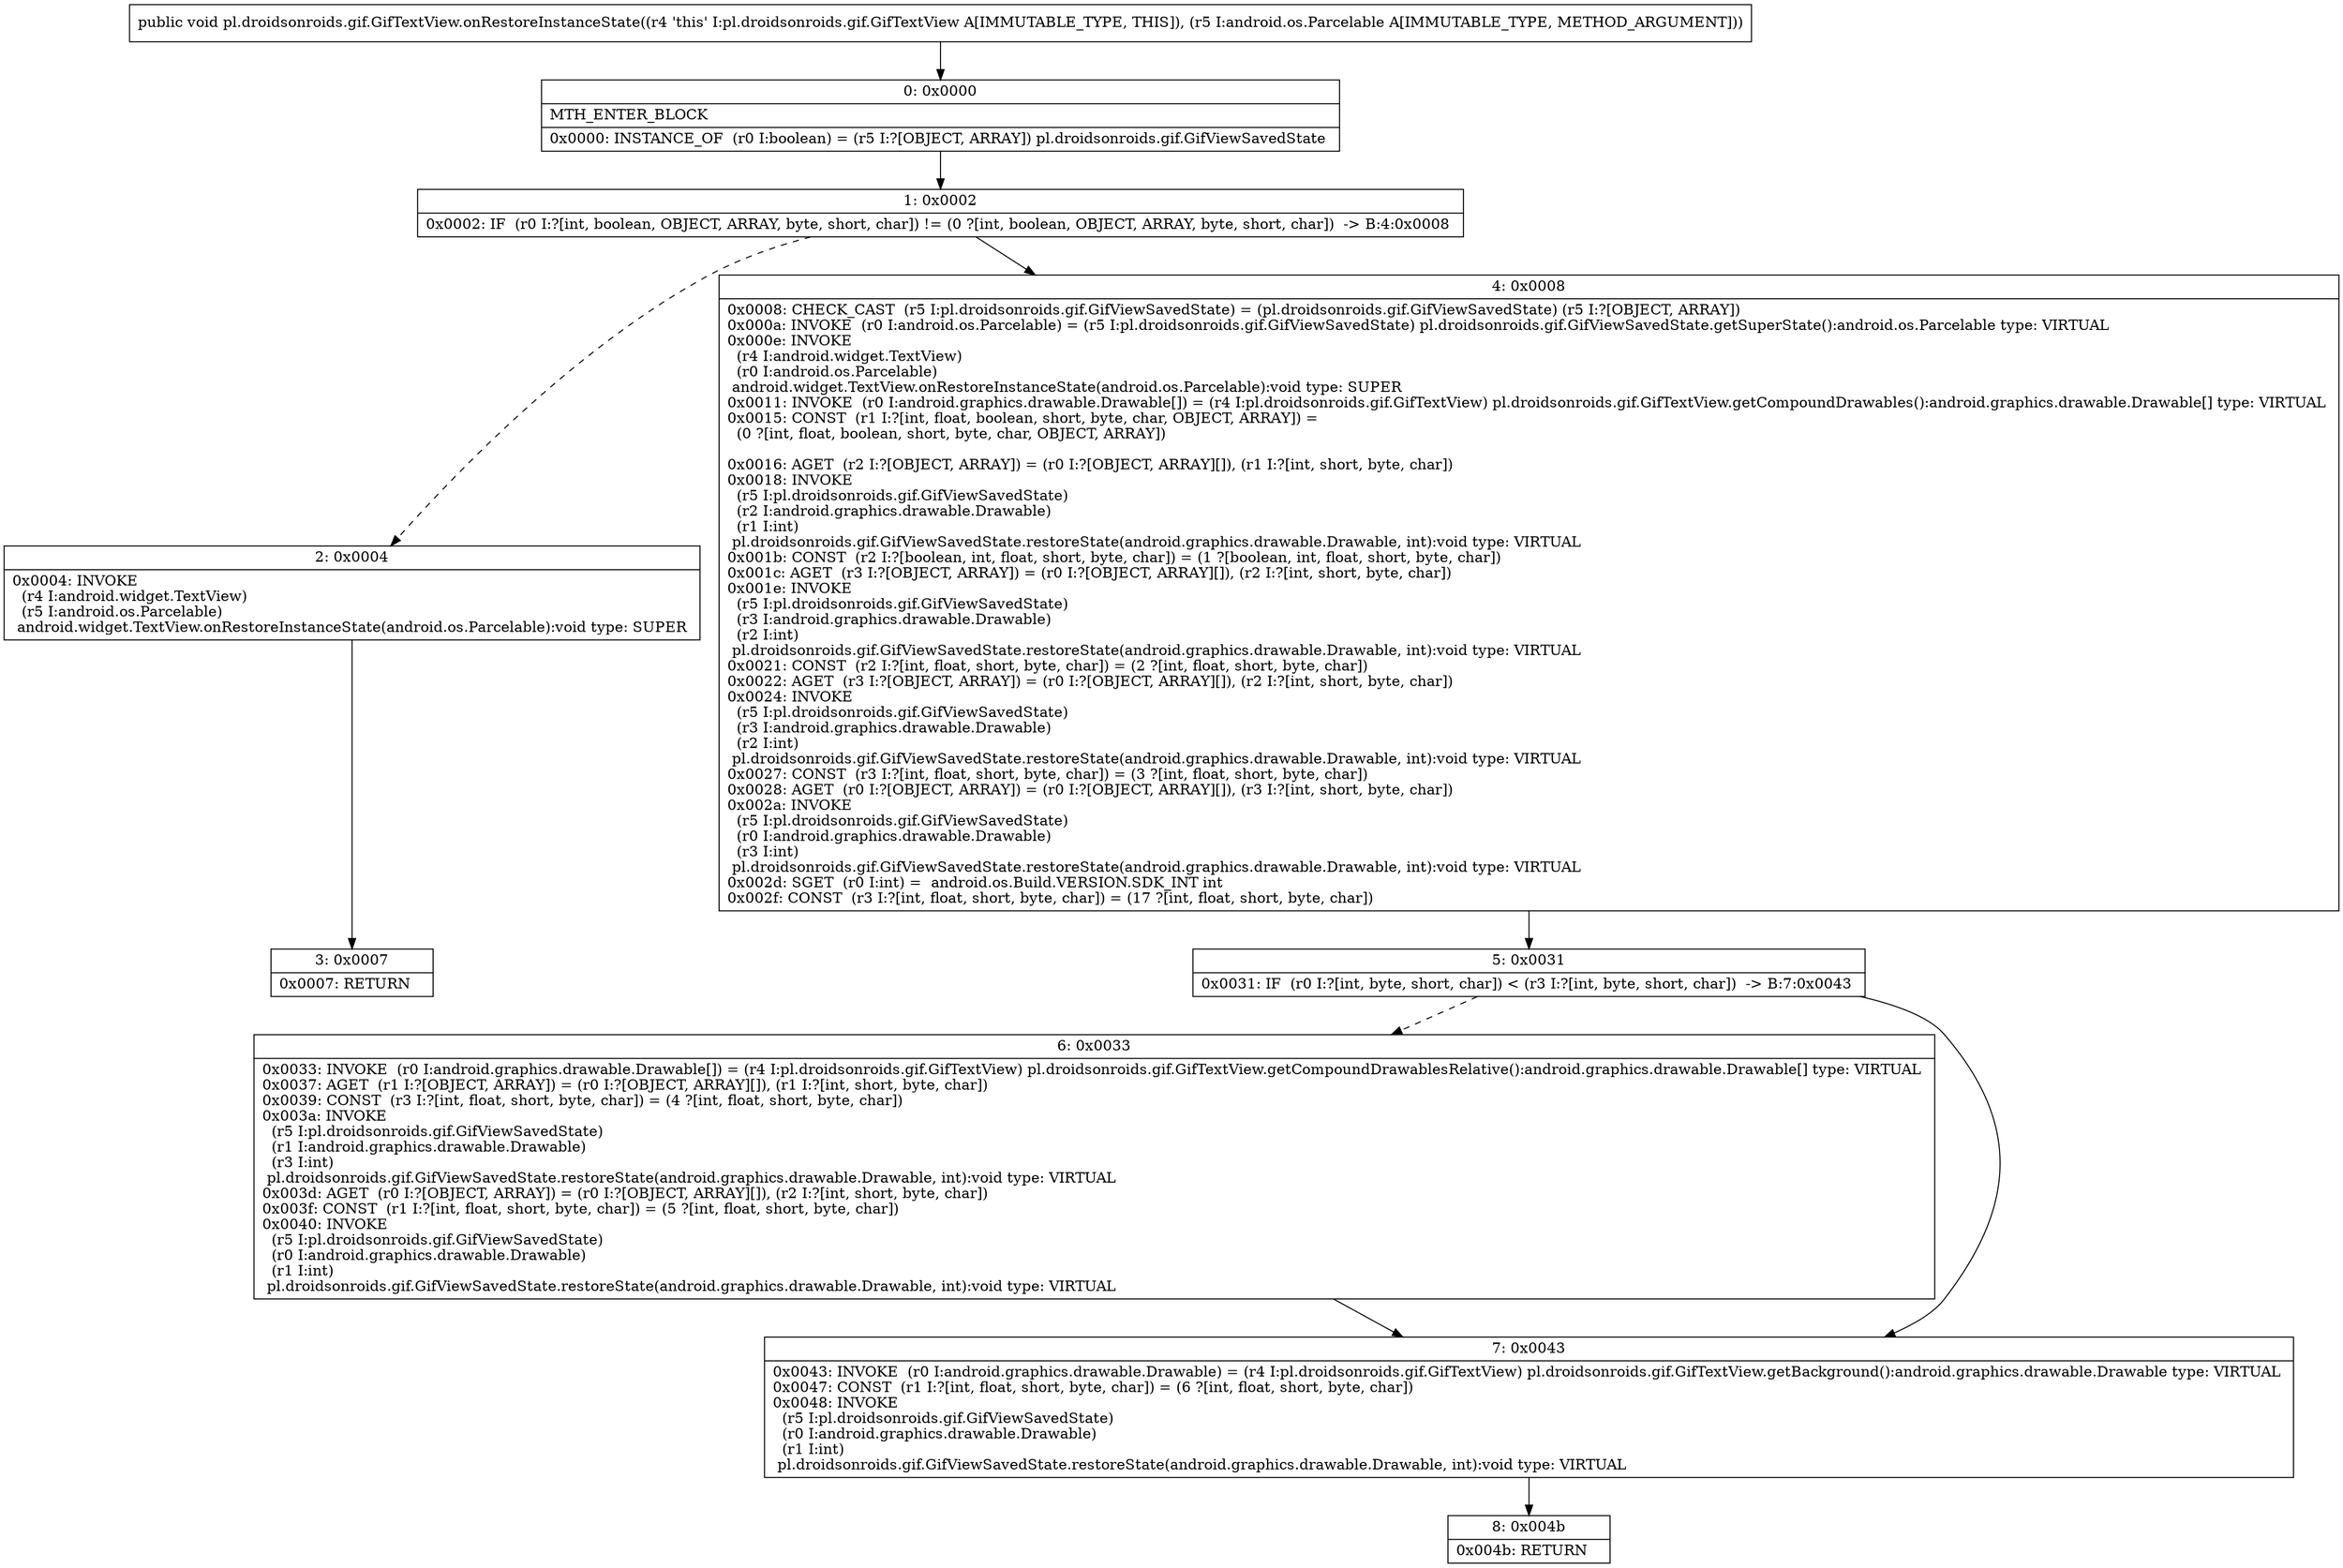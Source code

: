 digraph "CFG forpl.droidsonroids.gif.GifTextView.onRestoreInstanceState(Landroid\/os\/Parcelable;)V" {
Node_0 [shape=record,label="{0\:\ 0x0000|MTH_ENTER_BLOCK\l|0x0000: INSTANCE_OF  (r0 I:boolean) = (r5 I:?[OBJECT, ARRAY]) pl.droidsonroids.gif.GifViewSavedState \l}"];
Node_1 [shape=record,label="{1\:\ 0x0002|0x0002: IF  (r0 I:?[int, boolean, OBJECT, ARRAY, byte, short, char]) != (0 ?[int, boolean, OBJECT, ARRAY, byte, short, char])  \-\> B:4:0x0008 \l}"];
Node_2 [shape=record,label="{2\:\ 0x0004|0x0004: INVOKE  \l  (r4 I:android.widget.TextView)\l  (r5 I:android.os.Parcelable)\l android.widget.TextView.onRestoreInstanceState(android.os.Parcelable):void type: SUPER \l}"];
Node_3 [shape=record,label="{3\:\ 0x0007|0x0007: RETURN   \l}"];
Node_4 [shape=record,label="{4\:\ 0x0008|0x0008: CHECK_CAST  (r5 I:pl.droidsonroids.gif.GifViewSavedState) = (pl.droidsonroids.gif.GifViewSavedState) (r5 I:?[OBJECT, ARRAY]) \l0x000a: INVOKE  (r0 I:android.os.Parcelable) = (r5 I:pl.droidsonroids.gif.GifViewSavedState) pl.droidsonroids.gif.GifViewSavedState.getSuperState():android.os.Parcelable type: VIRTUAL \l0x000e: INVOKE  \l  (r4 I:android.widget.TextView)\l  (r0 I:android.os.Parcelable)\l android.widget.TextView.onRestoreInstanceState(android.os.Parcelable):void type: SUPER \l0x0011: INVOKE  (r0 I:android.graphics.drawable.Drawable[]) = (r4 I:pl.droidsonroids.gif.GifTextView) pl.droidsonroids.gif.GifTextView.getCompoundDrawables():android.graphics.drawable.Drawable[] type: VIRTUAL \l0x0015: CONST  (r1 I:?[int, float, boolean, short, byte, char, OBJECT, ARRAY]) = \l  (0 ?[int, float, boolean, short, byte, char, OBJECT, ARRAY])\l \l0x0016: AGET  (r2 I:?[OBJECT, ARRAY]) = (r0 I:?[OBJECT, ARRAY][]), (r1 I:?[int, short, byte, char]) \l0x0018: INVOKE  \l  (r5 I:pl.droidsonroids.gif.GifViewSavedState)\l  (r2 I:android.graphics.drawable.Drawable)\l  (r1 I:int)\l pl.droidsonroids.gif.GifViewSavedState.restoreState(android.graphics.drawable.Drawable, int):void type: VIRTUAL \l0x001b: CONST  (r2 I:?[boolean, int, float, short, byte, char]) = (1 ?[boolean, int, float, short, byte, char]) \l0x001c: AGET  (r3 I:?[OBJECT, ARRAY]) = (r0 I:?[OBJECT, ARRAY][]), (r2 I:?[int, short, byte, char]) \l0x001e: INVOKE  \l  (r5 I:pl.droidsonroids.gif.GifViewSavedState)\l  (r3 I:android.graphics.drawable.Drawable)\l  (r2 I:int)\l pl.droidsonroids.gif.GifViewSavedState.restoreState(android.graphics.drawable.Drawable, int):void type: VIRTUAL \l0x0021: CONST  (r2 I:?[int, float, short, byte, char]) = (2 ?[int, float, short, byte, char]) \l0x0022: AGET  (r3 I:?[OBJECT, ARRAY]) = (r0 I:?[OBJECT, ARRAY][]), (r2 I:?[int, short, byte, char]) \l0x0024: INVOKE  \l  (r5 I:pl.droidsonroids.gif.GifViewSavedState)\l  (r3 I:android.graphics.drawable.Drawable)\l  (r2 I:int)\l pl.droidsonroids.gif.GifViewSavedState.restoreState(android.graphics.drawable.Drawable, int):void type: VIRTUAL \l0x0027: CONST  (r3 I:?[int, float, short, byte, char]) = (3 ?[int, float, short, byte, char]) \l0x0028: AGET  (r0 I:?[OBJECT, ARRAY]) = (r0 I:?[OBJECT, ARRAY][]), (r3 I:?[int, short, byte, char]) \l0x002a: INVOKE  \l  (r5 I:pl.droidsonroids.gif.GifViewSavedState)\l  (r0 I:android.graphics.drawable.Drawable)\l  (r3 I:int)\l pl.droidsonroids.gif.GifViewSavedState.restoreState(android.graphics.drawable.Drawable, int):void type: VIRTUAL \l0x002d: SGET  (r0 I:int) =  android.os.Build.VERSION.SDK_INT int \l0x002f: CONST  (r3 I:?[int, float, short, byte, char]) = (17 ?[int, float, short, byte, char]) \l}"];
Node_5 [shape=record,label="{5\:\ 0x0031|0x0031: IF  (r0 I:?[int, byte, short, char]) \< (r3 I:?[int, byte, short, char])  \-\> B:7:0x0043 \l}"];
Node_6 [shape=record,label="{6\:\ 0x0033|0x0033: INVOKE  (r0 I:android.graphics.drawable.Drawable[]) = (r4 I:pl.droidsonroids.gif.GifTextView) pl.droidsonroids.gif.GifTextView.getCompoundDrawablesRelative():android.graphics.drawable.Drawable[] type: VIRTUAL \l0x0037: AGET  (r1 I:?[OBJECT, ARRAY]) = (r0 I:?[OBJECT, ARRAY][]), (r1 I:?[int, short, byte, char]) \l0x0039: CONST  (r3 I:?[int, float, short, byte, char]) = (4 ?[int, float, short, byte, char]) \l0x003a: INVOKE  \l  (r5 I:pl.droidsonroids.gif.GifViewSavedState)\l  (r1 I:android.graphics.drawable.Drawable)\l  (r3 I:int)\l pl.droidsonroids.gif.GifViewSavedState.restoreState(android.graphics.drawable.Drawable, int):void type: VIRTUAL \l0x003d: AGET  (r0 I:?[OBJECT, ARRAY]) = (r0 I:?[OBJECT, ARRAY][]), (r2 I:?[int, short, byte, char]) \l0x003f: CONST  (r1 I:?[int, float, short, byte, char]) = (5 ?[int, float, short, byte, char]) \l0x0040: INVOKE  \l  (r5 I:pl.droidsonroids.gif.GifViewSavedState)\l  (r0 I:android.graphics.drawable.Drawable)\l  (r1 I:int)\l pl.droidsonroids.gif.GifViewSavedState.restoreState(android.graphics.drawable.Drawable, int):void type: VIRTUAL \l}"];
Node_7 [shape=record,label="{7\:\ 0x0043|0x0043: INVOKE  (r0 I:android.graphics.drawable.Drawable) = (r4 I:pl.droidsonroids.gif.GifTextView) pl.droidsonroids.gif.GifTextView.getBackground():android.graphics.drawable.Drawable type: VIRTUAL \l0x0047: CONST  (r1 I:?[int, float, short, byte, char]) = (6 ?[int, float, short, byte, char]) \l0x0048: INVOKE  \l  (r5 I:pl.droidsonroids.gif.GifViewSavedState)\l  (r0 I:android.graphics.drawable.Drawable)\l  (r1 I:int)\l pl.droidsonroids.gif.GifViewSavedState.restoreState(android.graphics.drawable.Drawable, int):void type: VIRTUAL \l}"];
Node_8 [shape=record,label="{8\:\ 0x004b|0x004b: RETURN   \l}"];
MethodNode[shape=record,label="{public void pl.droidsonroids.gif.GifTextView.onRestoreInstanceState((r4 'this' I:pl.droidsonroids.gif.GifTextView A[IMMUTABLE_TYPE, THIS]), (r5 I:android.os.Parcelable A[IMMUTABLE_TYPE, METHOD_ARGUMENT])) }"];
MethodNode -> Node_0;
Node_0 -> Node_1;
Node_1 -> Node_2[style=dashed];
Node_1 -> Node_4;
Node_2 -> Node_3;
Node_4 -> Node_5;
Node_5 -> Node_6[style=dashed];
Node_5 -> Node_7;
Node_6 -> Node_7;
Node_7 -> Node_8;
}

